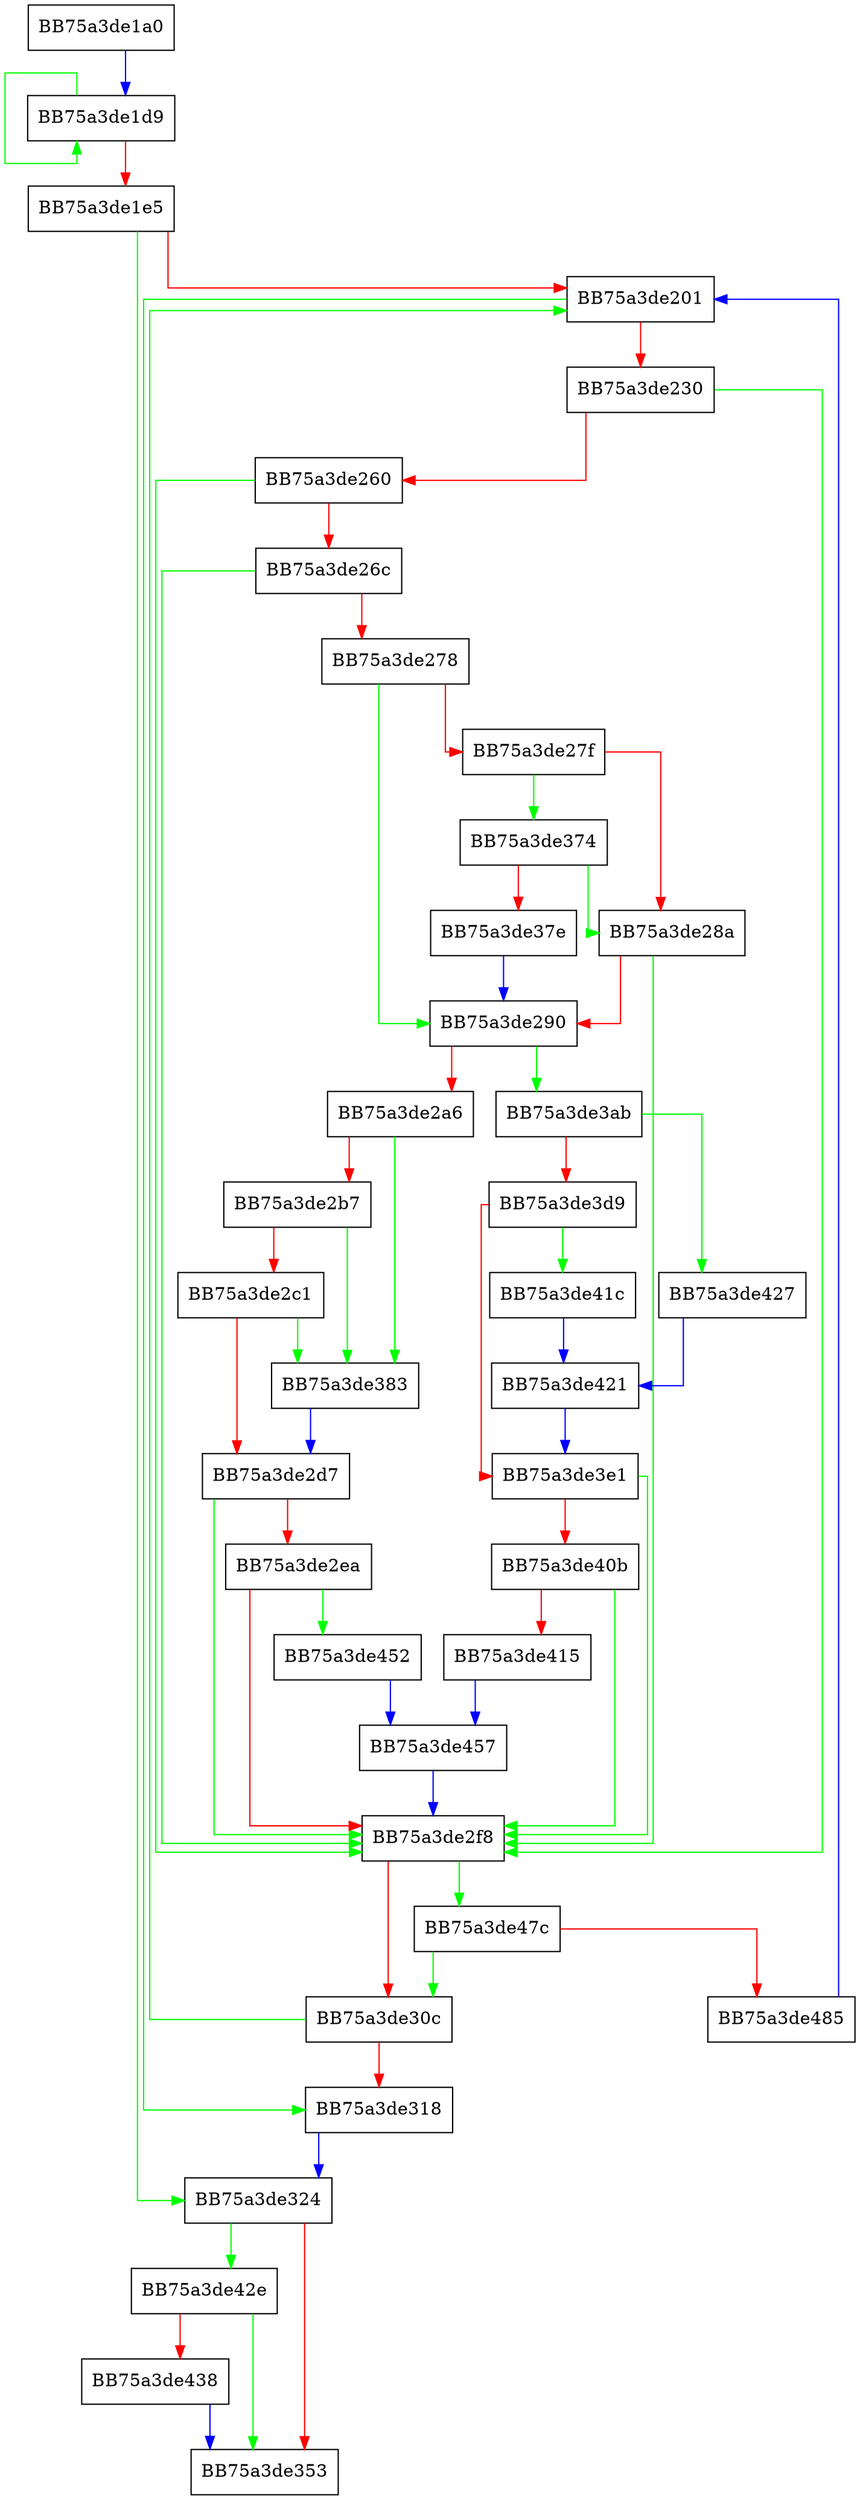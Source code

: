digraph Scan1Worker {
  node [shape="box"];
  graph [splines=ortho];
  BB75a3de1a0 -> BB75a3de1d9 [color="blue"];
  BB75a3de1d9 -> BB75a3de1d9 [color="green"];
  BB75a3de1d9 -> BB75a3de1e5 [color="red"];
  BB75a3de1e5 -> BB75a3de324 [color="green"];
  BB75a3de1e5 -> BB75a3de201 [color="red"];
  BB75a3de201 -> BB75a3de318 [color="green"];
  BB75a3de201 -> BB75a3de230 [color="red"];
  BB75a3de230 -> BB75a3de2f8 [color="green"];
  BB75a3de230 -> BB75a3de260 [color="red"];
  BB75a3de260 -> BB75a3de2f8 [color="green"];
  BB75a3de260 -> BB75a3de26c [color="red"];
  BB75a3de26c -> BB75a3de2f8 [color="green"];
  BB75a3de26c -> BB75a3de278 [color="red"];
  BB75a3de278 -> BB75a3de290 [color="green"];
  BB75a3de278 -> BB75a3de27f [color="red"];
  BB75a3de27f -> BB75a3de374 [color="green"];
  BB75a3de27f -> BB75a3de28a [color="red"];
  BB75a3de28a -> BB75a3de2f8 [color="green"];
  BB75a3de28a -> BB75a3de290 [color="red"];
  BB75a3de290 -> BB75a3de3ab [color="green"];
  BB75a3de290 -> BB75a3de2a6 [color="red"];
  BB75a3de2a6 -> BB75a3de383 [color="green"];
  BB75a3de2a6 -> BB75a3de2b7 [color="red"];
  BB75a3de2b7 -> BB75a3de383 [color="green"];
  BB75a3de2b7 -> BB75a3de2c1 [color="red"];
  BB75a3de2c1 -> BB75a3de383 [color="green"];
  BB75a3de2c1 -> BB75a3de2d7 [color="red"];
  BB75a3de2d7 -> BB75a3de2f8 [color="green"];
  BB75a3de2d7 -> BB75a3de2ea [color="red"];
  BB75a3de2ea -> BB75a3de452 [color="green"];
  BB75a3de2ea -> BB75a3de2f8 [color="red"];
  BB75a3de2f8 -> BB75a3de47c [color="green"];
  BB75a3de2f8 -> BB75a3de30c [color="red"];
  BB75a3de30c -> BB75a3de201 [color="green"];
  BB75a3de30c -> BB75a3de318 [color="red"];
  BB75a3de318 -> BB75a3de324 [color="blue"];
  BB75a3de324 -> BB75a3de42e [color="green"];
  BB75a3de324 -> BB75a3de353 [color="red"];
  BB75a3de374 -> BB75a3de28a [color="green"];
  BB75a3de374 -> BB75a3de37e [color="red"];
  BB75a3de37e -> BB75a3de290 [color="blue"];
  BB75a3de383 -> BB75a3de2d7 [color="blue"];
  BB75a3de3ab -> BB75a3de427 [color="green"];
  BB75a3de3ab -> BB75a3de3d9 [color="red"];
  BB75a3de3d9 -> BB75a3de41c [color="green"];
  BB75a3de3d9 -> BB75a3de3e1 [color="red"];
  BB75a3de3e1 -> BB75a3de2f8 [color="green"];
  BB75a3de3e1 -> BB75a3de40b [color="red"];
  BB75a3de40b -> BB75a3de2f8 [color="green"];
  BB75a3de40b -> BB75a3de415 [color="red"];
  BB75a3de415 -> BB75a3de457 [color="blue"];
  BB75a3de41c -> BB75a3de421 [color="blue"];
  BB75a3de421 -> BB75a3de3e1 [color="blue"];
  BB75a3de427 -> BB75a3de421 [color="blue"];
  BB75a3de42e -> BB75a3de353 [color="green"];
  BB75a3de42e -> BB75a3de438 [color="red"];
  BB75a3de438 -> BB75a3de353 [color="blue"];
  BB75a3de452 -> BB75a3de457 [color="blue"];
  BB75a3de457 -> BB75a3de2f8 [color="blue"];
  BB75a3de47c -> BB75a3de30c [color="green"];
  BB75a3de47c -> BB75a3de485 [color="red"];
  BB75a3de485 -> BB75a3de201 [color="blue"];
}